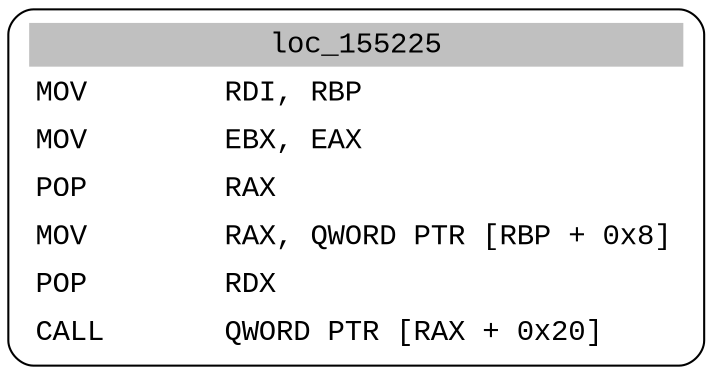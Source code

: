 digraph asm_graph {
1941 [
shape="Mrecord" fontname="Courier New"label =<<table border="0" cellborder="0" cellpadding="3"><tr><td align="center" colspan="2" bgcolor="grey">loc_155225</td></tr><tr><td align="left">MOV        RDI, RBP</td></tr><tr><td align="left">MOV        EBX, EAX</td></tr><tr><td align="left">POP        RAX</td></tr><tr><td align="left">MOV        RAX, QWORD PTR [RBP + 0x8]</td></tr><tr><td align="left">POP        RDX</td></tr><tr><td align="left">CALL       QWORD PTR [RAX + 0x20]</td></tr></table>> ];
}